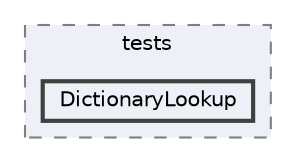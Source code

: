 digraph "flatbuffers/tests/DictionaryLookup"
{
 // LATEX_PDF_SIZE
  bgcolor="transparent";
  edge [fontname=Helvetica,fontsize=10,labelfontname=Helvetica,labelfontsize=10];
  node [fontname=Helvetica,fontsize=10,shape=box,height=0.2,width=0.4];
  compound=true
  subgraph clusterdir_8a29680ac58f070fa77498b7cfb0e5d9 {
    graph [ bgcolor="#edf0f7", pencolor="grey50", label="tests", fontname=Helvetica,fontsize=10 style="filled,dashed", URL="dir_8a29680ac58f070fa77498b7cfb0e5d9.html",tooltip=""]
  dir_06faf60893a143ac1a500a4cc6dd9f59 [label="DictionaryLookup", fillcolor="#edf0f7", color="grey25", style="filled,bold", URL="dir_06faf60893a143ac1a500a4cc6dd9f59.html",tooltip=""];
  }
}
